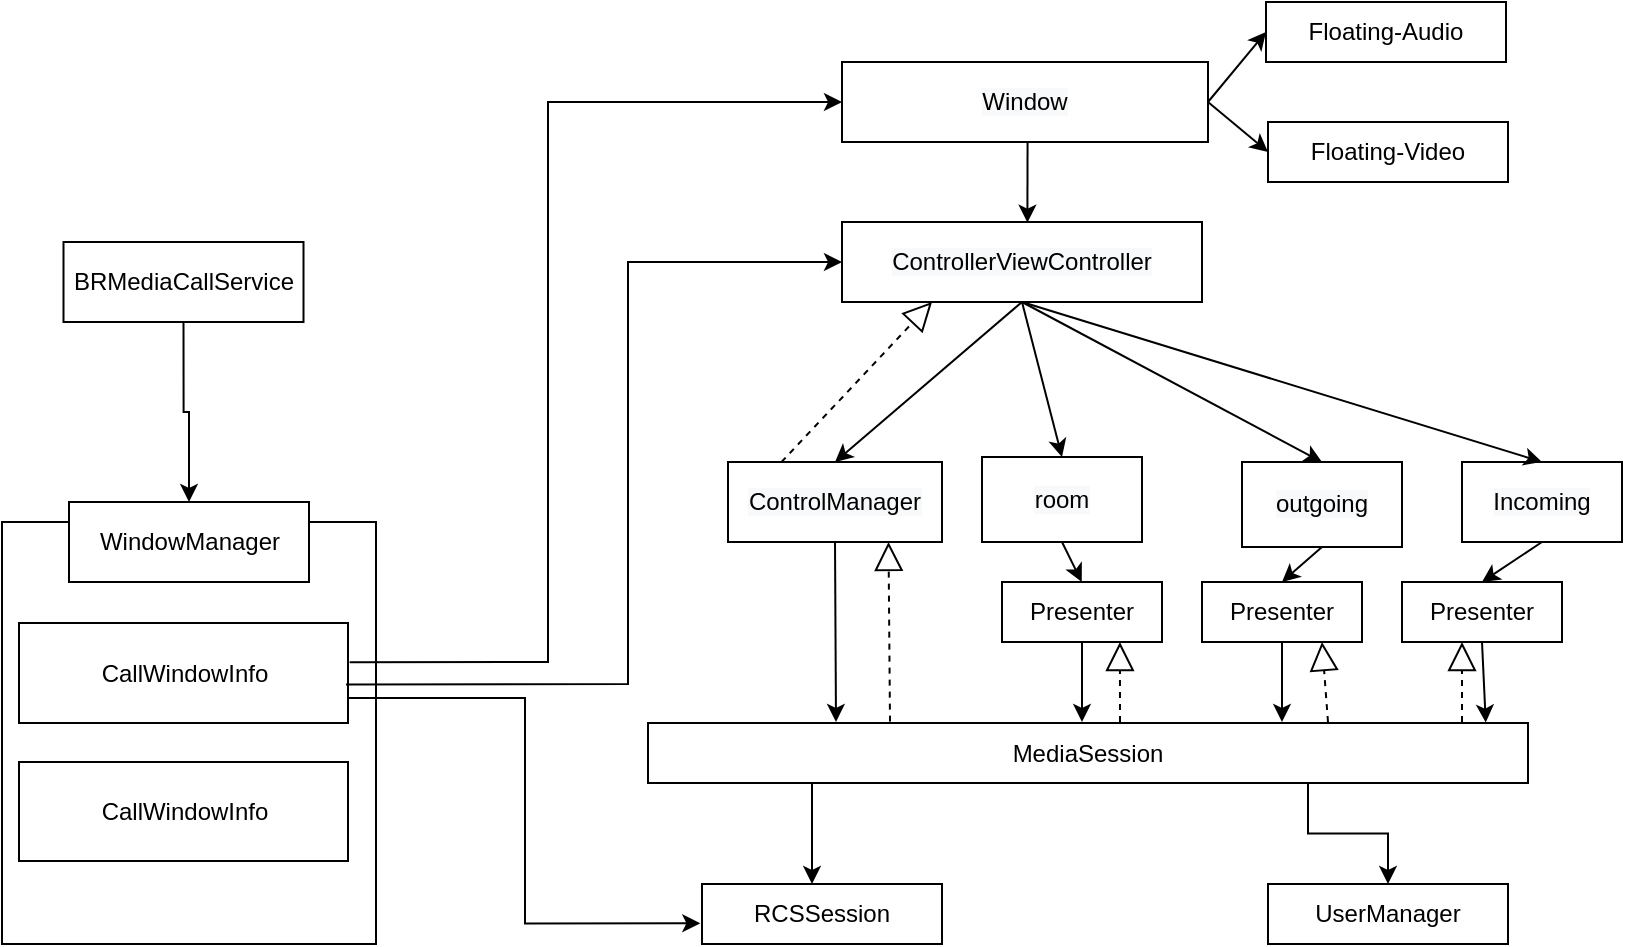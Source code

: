 <mxfile version="16.4.6" type="github">
  <diagram id="acTN-JfKOtrDDLTQ5gmf" name="第 1 页">
    <mxGraphModel dx="1977" dy="1023" grid="1" gridSize="10" guides="1" tooltips="1" connect="1" arrows="1" fold="1" page="1" pageScale="1" pageWidth="827" pageHeight="1169" math="0" shadow="0">
      <root>
        <mxCell id="0" />
        <mxCell id="1" parent="0" />
        <mxCell id="ao_8VVx3gSUKnJxirugj-12" style="edgeStyle=orthogonalEdgeStyle;rounded=0;orthogonalLoop=1;jettySize=auto;html=1;exitX=0.5;exitY=1;exitDx=0;exitDy=0;entryX=0.5;entryY=0;entryDx=0;entryDy=0;" edge="1" parent="1" source="Y4kB_IvztM1Yx5xasDbs-2" target="ao_8VVx3gSUKnJxirugj-11">
          <mxGeometry relative="1" as="geometry" />
        </mxCell>
        <mxCell id="Y4kB_IvztM1Yx5xasDbs-2" value="BRMediaCallService" style="rounded=0;whiteSpace=wrap;html=1;" parent="1" vertex="1">
          <mxGeometry x="37.75" y="190" width="120" height="40" as="geometry" />
        </mxCell>
        <mxCell id="Y4kB_IvztM1Yx5xasDbs-5" value="&lt;span style=&quot;color: rgb(0 , 0 , 0) ; font-family: &amp;#34;helvetica&amp;#34; ; font-size: 12px ; font-style: normal ; font-weight: 400 ; letter-spacing: normal ; text-align: center ; text-indent: 0px ; text-transform: none ; word-spacing: 0px ; background-color: rgb(248 , 249 , 250) ; display: inline ; float: none&quot;&gt;Window&lt;br&gt;&lt;/span&gt;" style="rounded=0;whiteSpace=wrap;html=1;" parent="1" vertex="1">
          <mxGeometry x="427" y="100" width="183" height="40" as="geometry" />
        </mxCell>
        <mxCell id="Y4kB_IvztM1Yx5xasDbs-6" value="&lt;span style=&quot;color: rgb(0 , 0 , 0) ; font-family: &amp;#34;helvetica&amp;#34; ; font-size: 12px ; font-style: normal ; font-weight: 400 ; letter-spacing: normal ; text-align: center ; text-indent: 0px ; text-transform: none ; word-spacing: 0px ; background-color: rgb(248 , 249 , 250) ; display: inline ; float: none&quot;&gt;ControllerViewController&lt;br&gt;&lt;/span&gt;" style="rounded=0;whiteSpace=wrap;html=1;" parent="1" vertex="1">
          <mxGeometry x="427" y="180" width="180" height="40" as="geometry" />
        </mxCell>
        <mxCell id="Y4kB_IvztM1Yx5xasDbs-14" value="&lt;span style=&quot;color: rgb(0 , 0 , 0) ; font-family: &amp;#34;helvetica&amp;#34; ; font-size: 12px ; font-style: normal ; font-weight: 400 ; letter-spacing: normal ; text-align: center ; text-indent: 0px ; text-transform: none ; word-spacing: 0px ; background-color: rgb(248 , 249 , 250) ; display: inline ; float: none&quot;&gt;Incoming&lt;br&gt;&lt;/span&gt;" style="rounded=0;whiteSpace=wrap;html=1;" parent="1" vertex="1">
          <mxGeometry x="737" y="300" width="80" height="40" as="geometry" />
        </mxCell>
        <mxCell id="Y4kB_IvztM1Yx5xasDbs-15" value="&lt;span style=&quot;color: rgb(0 , 0 , 0) ; font-family: &amp;#34;helvetica&amp;#34; ; font-size: 12px ; font-style: normal ; font-weight: 400 ; letter-spacing: normal ; text-align: center ; text-indent: 0px ; text-transform: none ; word-spacing: 0px ; background-color: rgb(248 , 249 , 250) ; display: inline ; float: none&quot;&gt;outgoing&lt;br&gt;&lt;/span&gt;" style="rounded=0;whiteSpace=wrap;html=1;" parent="1" vertex="1">
          <mxGeometry x="627" y="300" width="80" height="42.5" as="geometry" />
        </mxCell>
        <mxCell id="Y4kB_IvztM1Yx5xasDbs-16" value="&lt;span style=&quot;color: rgb(0 , 0 , 0) ; font-family: &amp;#34;helvetica&amp;#34; ; font-size: 12px ; font-style: normal ; font-weight: 400 ; letter-spacing: normal ; text-align: center ; text-indent: 0px ; text-transform: none ; word-spacing: 0px ; background-color: rgb(248 , 249 , 250) ; display: inline ; float: none&quot;&gt;room&lt;br&gt;&lt;/span&gt;" style="rounded=0;whiteSpace=wrap;html=1;" parent="1" vertex="1">
          <mxGeometry x="497" y="297.5" width="80" height="42.5" as="geometry" />
        </mxCell>
        <mxCell id="Y4kB_IvztM1Yx5xasDbs-20" value="&lt;span style=&quot;color: rgb(0 , 0 , 0) ; font-family: &amp;#34;helvetica&amp;#34; ; font-size: 12px ; font-style: normal ; font-weight: 400 ; letter-spacing: normal ; text-align: center ; text-indent: 0px ; text-transform: none ; word-spacing: 0px ; background-color: rgb(248 , 249 , 250) ; display: inline ; float: none&quot;&gt;ControlManager&lt;br&gt;&lt;/span&gt;" style="rounded=0;whiteSpace=wrap;html=1;" parent="1" vertex="1">
          <mxGeometry x="370" y="300" width="107" height="40" as="geometry" />
        </mxCell>
        <mxCell id="ao_8VVx3gSUKnJxirugj-9" style="edgeStyle=orthogonalEdgeStyle;rounded=0;orthogonalLoop=1;jettySize=auto;html=1;exitX=0.75;exitY=1;exitDx=0;exitDy=0;entryX=0.5;entryY=0;entryDx=0;entryDy=0;" edge="1" parent="1" source="Y4kB_IvztM1Yx5xasDbs-25" target="ao_8VVx3gSUKnJxirugj-7">
          <mxGeometry relative="1" as="geometry" />
        </mxCell>
        <mxCell id="Y4kB_IvztM1Yx5xasDbs-25" value="MediaSession" style="rounded=0;whiteSpace=wrap;html=1;" parent="1" vertex="1">
          <mxGeometry x="330" y="430.5" width="440" height="30" as="geometry" />
        </mxCell>
        <mxCell id="Y4kB_IvztM1Yx5xasDbs-33" value="RCSSession" style="rounded=0;whiteSpace=wrap;html=1;" parent="1" vertex="1">
          <mxGeometry x="357" y="511" width="120" height="30" as="geometry" />
        </mxCell>
        <mxCell id="Y4kB_IvztM1Yx5xasDbs-35" value="" style="endArrow=classic;html=1;rounded=0;exitX=0.5;exitY=1;exitDx=0;exitDy=0;entryX=0.5;entryY=0;entryDx=0;entryDy=0;" parent="1" source="Y4kB_IvztM1Yx5xasDbs-6" target="Y4kB_IvztM1Yx5xasDbs-20" edge="1">
          <mxGeometry width="50" height="50" relative="1" as="geometry">
            <mxPoint x="487" y="420" as="sourcePoint" />
            <mxPoint x="537" y="370" as="targetPoint" />
          </mxGeometry>
        </mxCell>
        <mxCell id="Y4kB_IvztM1Yx5xasDbs-36" value="" style="endArrow=classic;html=1;rounded=0;entryX=0.5;entryY=0;entryDx=0;entryDy=0;" parent="1" target="Y4kB_IvztM1Yx5xasDbs-16" edge="1">
          <mxGeometry width="50" height="50" relative="1" as="geometry">
            <mxPoint x="517" y="220" as="sourcePoint" />
            <mxPoint x="177" y="300" as="targetPoint" />
          </mxGeometry>
        </mxCell>
        <mxCell id="Y4kB_IvztM1Yx5xasDbs-37" value="" style="endArrow=classic;html=1;rounded=0;entryX=0.5;entryY=0;entryDx=0;entryDy=0;" parent="1" target="Y4kB_IvztM1Yx5xasDbs-15" edge="1">
          <mxGeometry width="50" height="50" relative="1" as="geometry">
            <mxPoint x="517" y="220" as="sourcePoint" />
            <mxPoint x="177" y="300" as="targetPoint" />
          </mxGeometry>
        </mxCell>
        <mxCell id="Y4kB_IvztM1Yx5xasDbs-38" value="" style="endArrow=classic;html=1;rounded=0;exitX=0.5;exitY=1;exitDx=0;exitDy=0;entryX=0.5;entryY=0;entryDx=0;entryDy=0;" parent="1" source="Y4kB_IvztM1Yx5xasDbs-6" target="Y4kB_IvztM1Yx5xasDbs-14" edge="1">
          <mxGeometry width="50" height="50" relative="1" as="geometry">
            <mxPoint x="392" y="260" as="sourcePoint" />
            <mxPoint x="202" y="330" as="targetPoint" />
          </mxGeometry>
        </mxCell>
        <mxCell id="Y4kB_IvztM1Yx5xasDbs-39" value="" style="endArrow=classic;html=1;rounded=0;exitX=0.5;exitY=1;exitDx=0;exitDy=0;" parent="1" source="Y4kB_IvztM1Yx5xasDbs-20" edge="1">
          <mxGeometry width="50" height="50" relative="1" as="geometry">
            <mxPoint x="642" y="270" as="sourcePoint" />
            <mxPoint x="424" y="430" as="targetPoint" />
            <Array as="points" />
          </mxGeometry>
        </mxCell>
        <mxCell id="Y4kB_IvztM1Yx5xasDbs-40" value="" style="endArrow=classic;html=1;rounded=0;entryX=0.5;entryY=0;entryDx=0;entryDy=0;" parent="1" edge="1">
          <mxGeometry width="50" height="50" relative="1" as="geometry">
            <mxPoint x="412" y="461" as="sourcePoint" />
            <mxPoint x="412" y="511" as="targetPoint" />
          </mxGeometry>
        </mxCell>
        <mxCell id="Y4kB_IvztM1Yx5xasDbs-41" value="Presenter" style="rounded=0;whiteSpace=wrap;html=1;" parent="1" vertex="1">
          <mxGeometry x="507" y="360" width="80" height="30" as="geometry" />
        </mxCell>
        <mxCell id="Y4kB_IvztM1Yx5xasDbs-42" value="Presenter" style="rounded=0;whiteSpace=wrap;html=1;" parent="1" vertex="1">
          <mxGeometry x="607" y="360" width="80" height="30" as="geometry" />
        </mxCell>
        <mxCell id="Y4kB_IvztM1Yx5xasDbs-43" value="Presenter" style="rounded=0;whiteSpace=wrap;html=1;" parent="1" vertex="1">
          <mxGeometry x="707" y="360" width="80" height="30" as="geometry" />
        </mxCell>
        <mxCell id="Y4kB_IvztM1Yx5xasDbs-44" value="" style="endArrow=classic;html=1;rounded=0;exitX=0.5;exitY=1;exitDx=0;exitDy=0;" parent="1" source="Y4kB_IvztM1Yx5xasDbs-41" edge="1">
          <mxGeometry width="50" height="50" relative="1" as="geometry">
            <mxPoint x="547" y="420" as="sourcePoint" />
            <mxPoint x="547" y="430" as="targetPoint" />
          </mxGeometry>
        </mxCell>
        <mxCell id="Y4kB_IvztM1Yx5xasDbs-47" value="" style="endArrow=classic;html=1;rounded=0;exitX=0.5;exitY=1;exitDx=0;exitDy=0;" parent="1" source="Y4kB_IvztM1Yx5xasDbs-42" edge="1">
          <mxGeometry width="50" height="50" relative="1" as="geometry">
            <mxPoint x="557" y="400" as="sourcePoint" />
            <mxPoint x="647" y="430" as="targetPoint" />
          </mxGeometry>
        </mxCell>
        <mxCell id="Y4kB_IvztM1Yx5xasDbs-48" value="" style="endArrow=classic;html=1;rounded=0;exitX=0.5;exitY=1;exitDx=0;exitDy=0;entryX=0.952;entryY=-0.008;entryDx=0;entryDy=0;entryPerimeter=0;" parent="1" source="Y4kB_IvztM1Yx5xasDbs-43" edge="1" target="Y4kB_IvztM1Yx5xasDbs-25">
          <mxGeometry width="50" height="50" relative="1" as="geometry">
            <mxPoint x="567" y="410" as="sourcePoint" />
            <mxPoint x="752" y="428" as="targetPoint" />
          </mxGeometry>
        </mxCell>
        <mxCell id="Y4kB_IvztM1Yx5xasDbs-49" value="" style="endArrow=classic;html=1;rounded=0;entryX=0.455;entryY=-0.087;entryDx=0;entryDy=0;entryPerimeter=0;exitX=0.5;exitY=1;exitDx=0;exitDy=0;" parent="1" edge="1" source="Y4kB_IvztM1Yx5xasDbs-16">
          <mxGeometry width="50" height="50" relative="1" as="geometry">
            <mxPoint x="547" y="330" as="sourcePoint" />
            <mxPoint x="546.88" y="360" as="targetPoint" />
          </mxGeometry>
        </mxCell>
        <mxCell id="Y4kB_IvztM1Yx5xasDbs-50" value="" style="endArrow=classic;html=1;rounded=0;exitX=0.5;exitY=1;exitDx=0;exitDy=0;" parent="1" edge="1" source="Y4kB_IvztM1Yx5xasDbs-15">
          <mxGeometry width="50" height="50" relative="1" as="geometry">
            <mxPoint x="646.68" y="330" as="sourcePoint" />
            <mxPoint x="647" y="360" as="targetPoint" />
          </mxGeometry>
        </mxCell>
        <mxCell id="Y4kB_IvztM1Yx5xasDbs-51" value="" style="endArrow=classic;html=1;rounded=0;exitX=0.5;exitY=1;exitDx=0;exitDy=0;" parent="1" edge="1" source="Y4kB_IvztM1Yx5xasDbs-14">
          <mxGeometry width="50" height="50" relative="1" as="geometry">
            <mxPoint x="746.68" y="330" as="sourcePoint" />
            <mxPoint x="747" y="360" as="targetPoint" />
          </mxGeometry>
        </mxCell>
        <mxCell id="Y4kB_IvztM1Yx5xasDbs-54" value="" style="endArrow=block;dashed=1;endFill=0;endSize=12;html=1;rounded=0;entryX=0.75;entryY=1;entryDx=0;entryDy=0;exitX=0.275;exitY=-0.023;exitDx=0;exitDy=0;exitPerimeter=0;" parent="1" target="Y4kB_IvztM1Yx5xasDbs-20" edge="1" source="Y4kB_IvztM1Yx5xasDbs-25">
          <mxGeometry width="160" relative="1" as="geometry">
            <mxPoint x="450" y="420" as="sourcePoint" />
            <mxPoint x="897" y="460" as="targetPoint" />
          </mxGeometry>
        </mxCell>
        <mxCell id="Y4kB_IvztM1Yx5xasDbs-55" value="" style="endArrow=block;dashed=1;endFill=0;endSize=12;html=1;rounded=0;entryX=0.518;entryY=1.1;entryDx=0;entryDy=0;entryPerimeter=0;" parent="1" edge="1">
          <mxGeometry width="160" relative="1" as="geometry">
            <mxPoint x="737" y="430" as="sourcePoint" />
            <mxPoint x="737.0" y="390" as="targetPoint" />
          </mxGeometry>
        </mxCell>
        <mxCell id="Y4kB_IvztM1Yx5xasDbs-56" value="" style="endArrow=block;dashed=1;endFill=0;endSize=12;html=1;rounded=0;entryX=0.518;entryY=1.1;entryDx=0;entryDy=0;entryPerimeter=0;" parent="1" edge="1">
          <mxGeometry width="160" relative="1" as="geometry">
            <mxPoint x="670" y="430" as="sourcePoint" />
            <mxPoint x="667" y="390" as="targetPoint" />
          </mxGeometry>
        </mxCell>
        <mxCell id="Y4kB_IvztM1Yx5xasDbs-57" value="" style="endArrow=block;dashed=1;endFill=0;endSize=12;html=1;rounded=0;entryX=0.518;entryY=1.1;entryDx=0;entryDy=0;entryPerimeter=0;" parent="1" edge="1">
          <mxGeometry width="160" relative="1" as="geometry">
            <mxPoint x="566" y="430" as="sourcePoint" />
            <mxPoint x="565.96" y="390" as="targetPoint" />
          </mxGeometry>
        </mxCell>
        <mxCell id="Y4kB_IvztM1Yx5xasDbs-58" value="" style="endArrow=block;dashed=1;endFill=0;endSize=12;html=1;rounded=0;exitX=0.25;exitY=0;exitDx=0;exitDy=0;entryX=0.25;entryY=1;entryDx=0;entryDy=0;" parent="1" source="Y4kB_IvztM1Yx5xasDbs-20" target="Y4kB_IvztM1Yx5xasDbs-6" edge="1">
          <mxGeometry width="160" relative="1" as="geometry">
            <mxPoint x="159.08" y="300" as="sourcePoint" />
            <mxPoint x="312" y="230" as="targetPoint" />
          </mxGeometry>
        </mxCell>
        <mxCell id="wlhcTxPOYqE-Y0xlIYoe-3" value="&lt;br&gt;&lt;br&gt;&lt;br&gt;&lt;br&gt;&lt;br&gt;&lt;br&gt;&lt;br&gt;&lt;br&gt;&lt;br&gt;&lt;br&gt;&lt;br&gt;&lt;p class=&quot;p1&quot;&gt;&lt;/p&gt;&lt;br&gt;&lt;br&gt;" style="rounded=0;whiteSpace=wrap;html=1;" parent="1" vertex="1">
          <mxGeometry x="7" y="330" width="187" height="211" as="geometry" />
        </mxCell>
        <mxCell id="wlhcTxPOYqE-Y0xlIYoe-5" value="CallWindowInfo" style="rounded=0;whiteSpace=wrap;html=1;" parent="1" vertex="1">
          <mxGeometry x="15.5" y="450" width="164.5" height="49.5" as="geometry" />
        </mxCell>
        <mxCell id="ao_8VVx3gSUKnJxirugj-10" style="edgeStyle=orthogonalEdgeStyle;rounded=0;orthogonalLoop=1;jettySize=auto;html=1;exitX=1;exitY=0.75;exitDx=0;exitDy=0;entryX=-0.007;entryY=0.655;entryDx=0;entryDy=0;entryPerimeter=0;" edge="1" parent="1" source="i35a-79PpYzdMgZfZS3p-71" target="Y4kB_IvztM1Yx5xasDbs-33">
          <mxGeometry relative="1" as="geometry" />
        </mxCell>
        <mxCell id="i35a-79PpYzdMgZfZS3p-71" value="CallWindowInfo" style="rounded=0;whiteSpace=wrap;html=1;" parent="1" vertex="1">
          <mxGeometry x="15.5" y="380.5" width="164.5" height="50" as="geometry" />
        </mxCell>
        <mxCell id="Y4kB_IvztM1Yx5xasDbs-8" value="" style="endArrow=classic;html=1;rounded=0;entryX=0;entryY=0.5;entryDx=0;entryDy=0;exitX=1.005;exitY=0.392;exitDx=0;exitDy=0;exitPerimeter=0;" parent="1" source="i35a-79PpYzdMgZfZS3p-71" target="Y4kB_IvztM1Yx5xasDbs-5" edge="1">
          <mxGeometry width="50" height="50" relative="1" as="geometry">
            <mxPoint x="382" y="180" as="sourcePoint" />
            <mxPoint x="537" y="390" as="targetPoint" />
            <Array as="points">
              <mxPoint x="280" y="400" />
              <mxPoint x="280" y="363" />
              <mxPoint x="280" y="120" />
              <mxPoint x="360" y="120" />
            </Array>
          </mxGeometry>
        </mxCell>
        <mxCell id="Y4kB_IvztM1Yx5xasDbs-11" value="" style="endArrow=classic;html=1;rounded=0;entryX=0;entryY=0.5;entryDx=0;entryDy=0;exitX=0.994;exitY=0.615;exitDx=0;exitDy=0;exitPerimeter=0;" parent="1" source="i35a-79PpYzdMgZfZS3p-71" target="Y4kB_IvztM1Yx5xasDbs-6" edge="1">
          <mxGeometry width="50" height="50" relative="1" as="geometry">
            <mxPoint x="180" y="370" as="sourcePoint" />
            <mxPoint x="347" y="300" as="targetPoint" />
            <Array as="points">
              <mxPoint x="320" y="411" />
              <mxPoint x="320" y="200" />
            </Array>
          </mxGeometry>
        </mxCell>
        <mxCell id="ao_8VVx3gSUKnJxirugj-1" value="" style="endArrow=classic;html=1;rounded=0;exitX=0.507;exitY=1.008;exitDx=0;exitDy=0;entryX=0.515;entryY=0.008;entryDx=0;entryDy=0;entryPerimeter=0;exitPerimeter=0;" edge="1" parent="1" source="Y4kB_IvztM1Yx5xasDbs-5" target="Y4kB_IvztM1Yx5xasDbs-6">
          <mxGeometry width="50" height="50" relative="1" as="geometry">
            <mxPoint x="433.5" y="350" as="sourcePoint" />
            <mxPoint x="434" y="440" as="targetPoint" />
            <Array as="points" />
          </mxGeometry>
        </mxCell>
        <mxCell id="ao_8VVx3gSUKnJxirugj-2" value="Floating-Audio" style="rounded=0;whiteSpace=wrap;html=1;" vertex="1" parent="1">
          <mxGeometry x="639" y="70" width="120" height="30" as="geometry" />
        </mxCell>
        <mxCell id="ao_8VVx3gSUKnJxirugj-3" value="Floating-Video" style="rounded=0;whiteSpace=wrap;html=1;" vertex="1" parent="1">
          <mxGeometry x="640" y="130" width="120" height="30" as="geometry" />
        </mxCell>
        <mxCell id="ao_8VVx3gSUKnJxirugj-5" value="" style="endArrow=classic;html=1;rounded=0;exitX=1;exitY=0.5;exitDx=0;exitDy=0;entryX=0;entryY=0.5;entryDx=0;entryDy=0;" edge="1" parent="1" source="Y4kB_IvztM1Yx5xasDbs-5" target="ao_8VVx3gSUKnJxirugj-2">
          <mxGeometry width="50" height="50" relative="1" as="geometry">
            <mxPoint x="529.781" y="150.32" as="sourcePoint" />
            <mxPoint x="529.7" y="190.32" as="targetPoint" />
            <Array as="points" />
          </mxGeometry>
        </mxCell>
        <mxCell id="ao_8VVx3gSUKnJxirugj-6" value="" style="endArrow=classic;html=1;rounded=0;exitX=1;exitY=0.5;exitDx=0;exitDy=0;entryX=0;entryY=0.5;entryDx=0;entryDy=0;" edge="1" parent="1" source="Y4kB_IvztM1Yx5xasDbs-5" target="ao_8VVx3gSUKnJxirugj-3">
          <mxGeometry width="50" height="50" relative="1" as="geometry">
            <mxPoint x="620" y="130" as="sourcePoint" />
            <mxPoint x="649.0" y="95.0" as="targetPoint" />
            <Array as="points" />
          </mxGeometry>
        </mxCell>
        <mxCell id="ao_8VVx3gSUKnJxirugj-7" value="UserManager" style="rounded=0;whiteSpace=wrap;html=1;" vertex="1" parent="1">
          <mxGeometry x="640" y="511" width="120" height="30" as="geometry" />
        </mxCell>
        <mxCell id="ao_8VVx3gSUKnJxirugj-11" value="WindowManager" style="rounded=0;whiteSpace=wrap;html=1;" vertex="1" parent="1">
          <mxGeometry x="40.5" y="320" width="120" height="40" as="geometry" />
        </mxCell>
      </root>
    </mxGraphModel>
  </diagram>
</mxfile>
